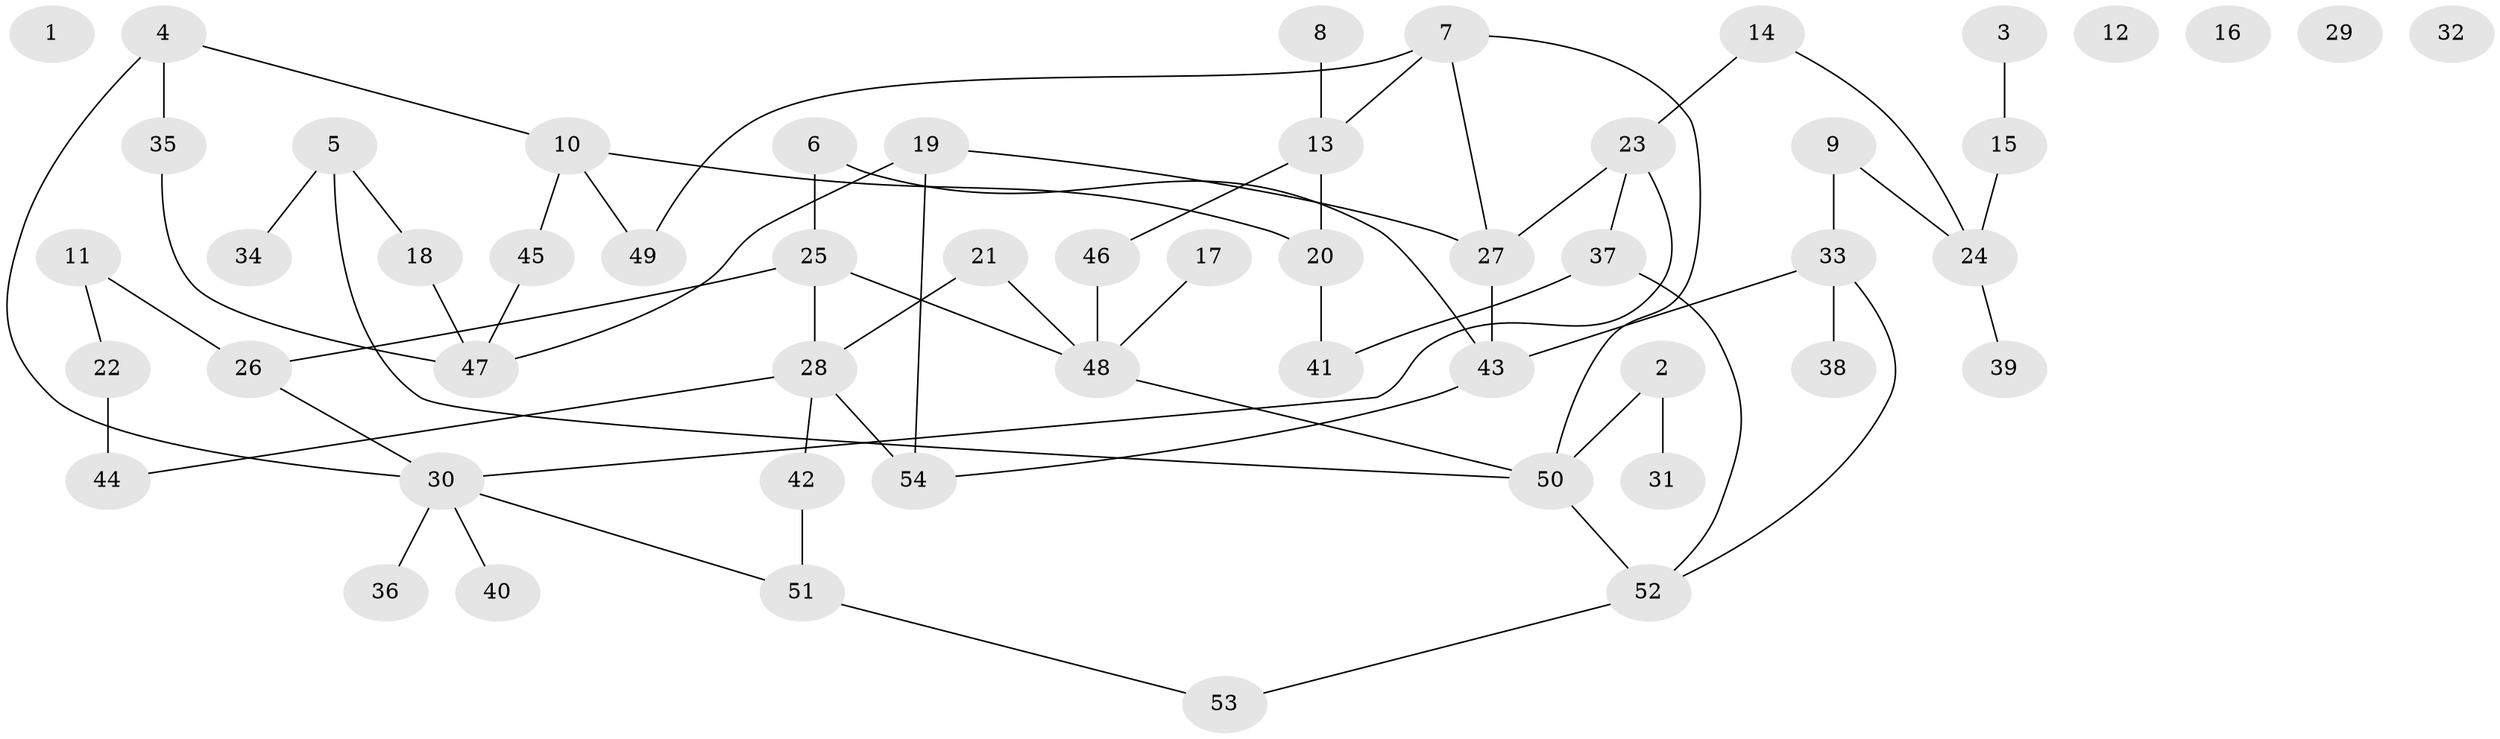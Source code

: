 // coarse degree distribution, {0: 0.23809523809523808, 2: 0.19047619047619047, 5: 0.14285714285714285, 4: 0.14285714285714285, 1: 0.14285714285714285, 3: 0.09523809523809523, 8: 0.047619047619047616}
// Generated by graph-tools (version 1.1) at 2025/42/03/04/25 21:42:30]
// undirected, 54 vertices, 66 edges
graph export_dot {
graph [start="1"]
  node [color=gray90,style=filled];
  1;
  2;
  3;
  4;
  5;
  6;
  7;
  8;
  9;
  10;
  11;
  12;
  13;
  14;
  15;
  16;
  17;
  18;
  19;
  20;
  21;
  22;
  23;
  24;
  25;
  26;
  27;
  28;
  29;
  30;
  31;
  32;
  33;
  34;
  35;
  36;
  37;
  38;
  39;
  40;
  41;
  42;
  43;
  44;
  45;
  46;
  47;
  48;
  49;
  50;
  51;
  52;
  53;
  54;
  2 -- 31;
  2 -- 50;
  3 -- 15;
  4 -- 10;
  4 -- 30;
  4 -- 35;
  5 -- 18;
  5 -- 34;
  5 -- 50;
  6 -- 25;
  6 -- 43;
  7 -- 13;
  7 -- 27;
  7 -- 49;
  7 -- 50;
  8 -- 13;
  9 -- 24;
  9 -- 33;
  10 -- 20;
  10 -- 45;
  10 -- 49;
  11 -- 22;
  11 -- 26;
  13 -- 20;
  13 -- 46;
  14 -- 23;
  14 -- 24;
  15 -- 24;
  17 -- 48;
  18 -- 47;
  19 -- 27;
  19 -- 47;
  19 -- 54;
  20 -- 41;
  21 -- 28;
  21 -- 48;
  22 -- 44;
  23 -- 27;
  23 -- 30;
  23 -- 37;
  24 -- 39;
  25 -- 26;
  25 -- 28;
  25 -- 48;
  26 -- 30;
  27 -- 43;
  28 -- 42;
  28 -- 44;
  28 -- 54;
  30 -- 36;
  30 -- 40;
  30 -- 51;
  33 -- 38;
  33 -- 43;
  33 -- 52;
  35 -- 47;
  37 -- 41;
  37 -- 52;
  42 -- 51;
  43 -- 54;
  45 -- 47;
  46 -- 48;
  48 -- 50;
  50 -- 52;
  51 -- 53;
  52 -- 53;
}
